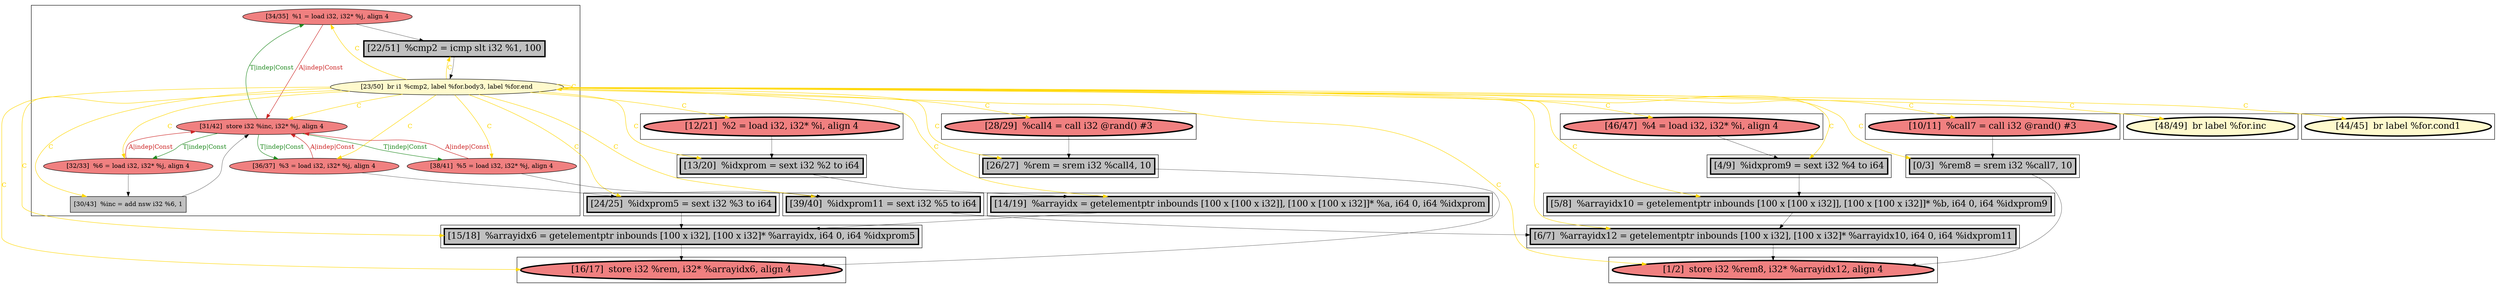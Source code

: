 
digraph G {



node556->node560 [style=solid,color=firebrick3,label="A|indep|Const",penwidth=1.0,fontcolor=firebrick3 ]
node557->node558 [style=solid,color=gold,label="C",penwidth=1.0,fontcolor=gold ]
node561->node560 [style=solid,color=black,label="",penwidth=0.5,fontcolor=black ]
node559->node561 [style=solid,color=black,label="",penwidth=0.5,fontcolor=black ]
node557->node544 [style=solid,color=gold,label="C",penwidth=1.0,fontcolor=gold ]
node557->node548 [style=solid,color=gold,label="C",penwidth=1.0,fontcolor=gold ]
node555->node560 [style=solid,color=firebrick3,label="A|indep|Const",penwidth=1.0,fontcolor=firebrick3 ]
node559->node560 [style=solid,color=firebrick3,label="A|indep|Const",penwidth=1.0,fontcolor=firebrick3 ]
node557->node559 [style=solid,color=gold,label="C",penwidth=1.0,fontcolor=gold ]
node563->node545 [style=solid,color=black,label="",penwidth=0.5,fontcolor=black ]
node557->node554 [style=solid,color=gold,label="C",penwidth=1.0,fontcolor=gold ]
node551->node563 [style=solid,color=black,label="",penwidth=0.5,fontcolor=black ]
node557->node557 [style=solid,color=gold,label="C",penwidth=1.0,fontcolor=gold ]
node557->node542 [style=solid,color=gold,label="C",penwidth=1.0,fontcolor=gold ]
node557->node550 [style=solid,color=gold,label="C",penwidth=1.0,fontcolor=gold ]
node541->node546 [style=solid,color=black,label="",penwidth=0.5,fontcolor=black ]
node546->node539 [style=solid,color=black,label="",penwidth=0.5,fontcolor=black ]
node557->node561 [style=solid,color=gold,label="C",penwidth=1.0,fontcolor=gold ]
node552->node540 [style=solid,color=black,label="",penwidth=0.5,fontcolor=black ]
node560->node559 [style=solid,color=forestgreen,label="T|indep|Const",penwidth=1.0,fontcolor=forestgreen ]
node557->node549 [style=solid,color=gold,label="C",penwidth=1.0,fontcolor=gold ]
node557->node541 [style=solid,color=gold,label="C",penwidth=1.0,fontcolor=gold ]
node556->node558 [style=solid,color=black,label="",penwidth=0.5,fontcolor=black ]
node557->node540 [style=solid,color=gold,label="C",penwidth=1.0,fontcolor=gold ]
node560->node556 [style=solid,color=forestgreen,label="T|indep|Const",penwidth=1.0,fontcolor=forestgreen ]
node560->node555 [style=solid,color=forestgreen,label="T|indep|Const",penwidth=1.0,fontcolor=forestgreen ]
node557->node564 [style=solid,color=gold,label="C",penwidth=1.0,fontcolor=gold ]
node557->node539 [style=solid,color=gold,label="C",penwidth=1.0,fontcolor=gold ]
node557->node547 [style=solid,color=gold,label="C",penwidth=1.0,fontcolor=gold ]
node557->node545 [style=solid,color=gold,label="C",penwidth=1.0,fontcolor=gold ]
node557->node563 [style=solid,color=gold,label="C",penwidth=1.0,fontcolor=gold ]
node557->node551 [style=solid,color=gold,label="C",penwidth=1.0,fontcolor=gold ]
node557->node553 [style=solid,color=gold,label="C",penwidth=1.0,fontcolor=gold ]
node562->node550 [style=solid,color=black,label="",penwidth=0.5,fontcolor=black ]
node549->node545 [style=solid,color=black,label="",penwidth=0.5,fontcolor=black ]
node554->node541 [style=solid,color=black,label="",penwidth=0.5,fontcolor=black ]
node557->node562 [style=solid,color=gold,label="C",penwidth=1.0,fontcolor=gold ]
node550->node563 [style=solid,color=black,label="",penwidth=0.5,fontcolor=black ]
node558->node557 [style=solid,color=black,label="",penwidth=0.5,fontcolor=black ]
node557->node556 [style=solid,color=gold,label="C",penwidth=1.0,fontcolor=gold ]
node557->node560 [style=solid,color=gold,label="C",penwidth=1.0,fontcolor=gold ]
node557->node555 [style=solid,color=gold,label="C",penwidth=1.0,fontcolor=gold ]
node554->node560 [style=solid,color=firebrick3,label="A|indep|Const",penwidth=1.0,fontcolor=firebrick3 ]
node548->node549 [style=solid,color=black,label="",penwidth=0.5,fontcolor=black ]
node553->node562 [style=solid,color=black,label="",penwidth=0.5,fontcolor=black ]
node555->node551 [style=solid,color=black,label="",penwidth=0.5,fontcolor=black ]
node540->node539 [style=solid,color=black,label="",penwidth=0.5,fontcolor=black ]
node564->node546 [style=solid,color=black,label="",penwidth=0.5,fontcolor=black ]
node543->node547 [style=solid,color=black,label="",penwidth=0.5,fontcolor=black ]
node557->node546 [style=solid,color=gold,label="C",penwidth=1.0,fontcolor=gold ]
node560->node554 [style=solid,color=forestgreen,label="T|indep|Const",penwidth=1.0,fontcolor=forestgreen ]
node557->node552 [style=solid,color=gold,label="C",penwidth=1.0,fontcolor=gold ]
node557->node543 [style=solid,color=gold,label="C",penwidth=1.0,fontcolor=gold ]
node547->node564 [style=solid,color=black,label="",penwidth=0.5,fontcolor=black ]


subgraph cluster18 {


node564 [penwidth=3.0,fontsize=20,fillcolor=grey,label="[5/8]  %arrayidx10 = getelementptr inbounds [100 x [100 x i32]], [100 x [100 x i32]]* %b, i64 0, i64 %idxprom9",shape=rectangle,style=filled ]



}

subgraph cluster16 {


node562 [penwidth=3.0,fontsize=20,fillcolor=grey,label="[13/20]  %idxprom = sext i32 %2 to i64",shape=rectangle,style=filled ]



}

subgraph cluster17 {


node563 [penwidth=3.0,fontsize=20,fillcolor=grey,label="[15/18]  %arrayidx6 = getelementptr inbounds [100 x i32], [100 x i32]* %arrayidx, i64 0, i64 %idxprom5",shape=rectangle,style=filled ]



}

subgraph cluster4 {


node543 [penwidth=3.0,fontsize=20,fillcolor=lightcoral,label="[46/47]  %4 = load i32, i32* %i, align 4",shape=ellipse,style=filled ]



}

subgraph cluster3 {


node542 [penwidth=3.0,fontsize=20,fillcolor=lemonchiffon,label="[44/45]  br label %for.cond1",shape=ellipse,style=filled ]



}

subgraph cluster2 {


node541 [penwidth=3.0,fontsize=20,fillcolor=grey,label="[39/40]  %idxprom11 = sext i32 %5 to i64",shape=rectangle,style=filled ]



}

subgraph cluster1 {


node540 [penwidth=3.0,fontsize=20,fillcolor=grey,label="[0/3]  %rem8 = srem i32 %call7, 10",shape=rectangle,style=filled ]



}

subgraph cluster12 {


node551 [penwidth=3.0,fontsize=20,fillcolor=grey,label="[24/25]  %idxprom5 = sext i32 %3 to i64",shape=rectangle,style=filled ]



}

subgraph cluster5 {


node544 [penwidth=3.0,fontsize=20,fillcolor=lemonchiffon,label="[48/49]  br label %for.inc",shape=ellipse,style=filled ]



}

subgraph cluster0 {


node539 [penwidth=3.0,fontsize=20,fillcolor=lightcoral,label="[1/2]  store i32 %rem8, i32* %arrayidx12, align 4",shape=ellipse,style=filled ]



}

subgraph cluster6 {


node545 [penwidth=3.0,fontsize=20,fillcolor=lightcoral,label="[16/17]  store i32 %rem, i32* %arrayidx6, align 4",shape=ellipse,style=filled ]



}

subgraph cluster14 {


node553 [penwidth=3.0,fontsize=20,fillcolor=lightcoral,label="[12/21]  %2 = load i32, i32* %i, align 4",shape=ellipse,style=filled ]



}

subgraph cluster7 {


node546 [penwidth=3.0,fontsize=20,fillcolor=grey,label="[6/7]  %arrayidx12 = getelementptr inbounds [100 x i32], [100 x i32]* %arrayidx10, i64 0, i64 %idxprom11",shape=rectangle,style=filled ]



}

subgraph cluster8 {


node547 [penwidth=3.0,fontsize=20,fillcolor=grey,label="[4/9]  %idxprom9 = sext i32 %4 to i64",shape=rectangle,style=filled ]



}

subgraph cluster9 {


node548 [penwidth=3.0,fontsize=20,fillcolor=lightcoral,label="[28/29]  %call4 = call i32 @rand() #3",shape=ellipse,style=filled ]



}

subgraph cluster10 {


node549 [penwidth=3.0,fontsize=20,fillcolor=grey,label="[26/27]  %rem = srem i32 %call4, 10",shape=rectangle,style=filled ]



}

subgraph cluster11 {


node550 [penwidth=3.0,fontsize=20,fillcolor=grey,label="[14/19]  %arrayidx = getelementptr inbounds [100 x [100 x i32]], [100 x [100 x i32]]* %a, i64 0, i64 %idxprom",shape=rectangle,style=filled ]



}

subgraph cluster13 {


node552 [penwidth=3.0,fontsize=20,fillcolor=lightcoral,label="[10/11]  %call7 = call i32 @rand() #3",shape=ellipse,style=filled ]



}

subgraph cluster15 {


node561 [fillcolor=grey,label="[30/43]  %inc = add nsw i32 %6, 1",shape=rectangle,style=filled ]
node560 [fillcolor=lightcoral,label="[31/42]  store i32 %inc, i32* %j, align 4",shape=ellipse,style=filled ]
node555 [fillcolor=lightcoral,label="[36/37]  %3 = load i32, i32* %j, align 4",shape=ellipse,style=filled ]
node557 [fillcolor=lemonchiffon,label="[23/50]  br i1 %cmp2, label %for.body3, label %for.end",shape=ellipse,style=filled ]
node554 [fillcolor=lightcoral,label="[38/41]  %5 = load i32, i32* %j, align 4",shape=ellipse,style=filled ]
node556 [fillcolor=lightcoral,label="[34/35]  %1 = load i32, i32* %j, align 4",shape=ellipse,style=filled ]
node558 [penwidth=3.0,fontsize=20,fillcolor=grey,label="[22/51]  %cmp2 = icmp slt i32 %1, 100",shape=rectangle,style=filled ]
node559 [fillcolor=lightcoral,label="[32/33]  %6 = load i32, i32* %j, align 4",shape=ellipse,style=filled ]



}

}
